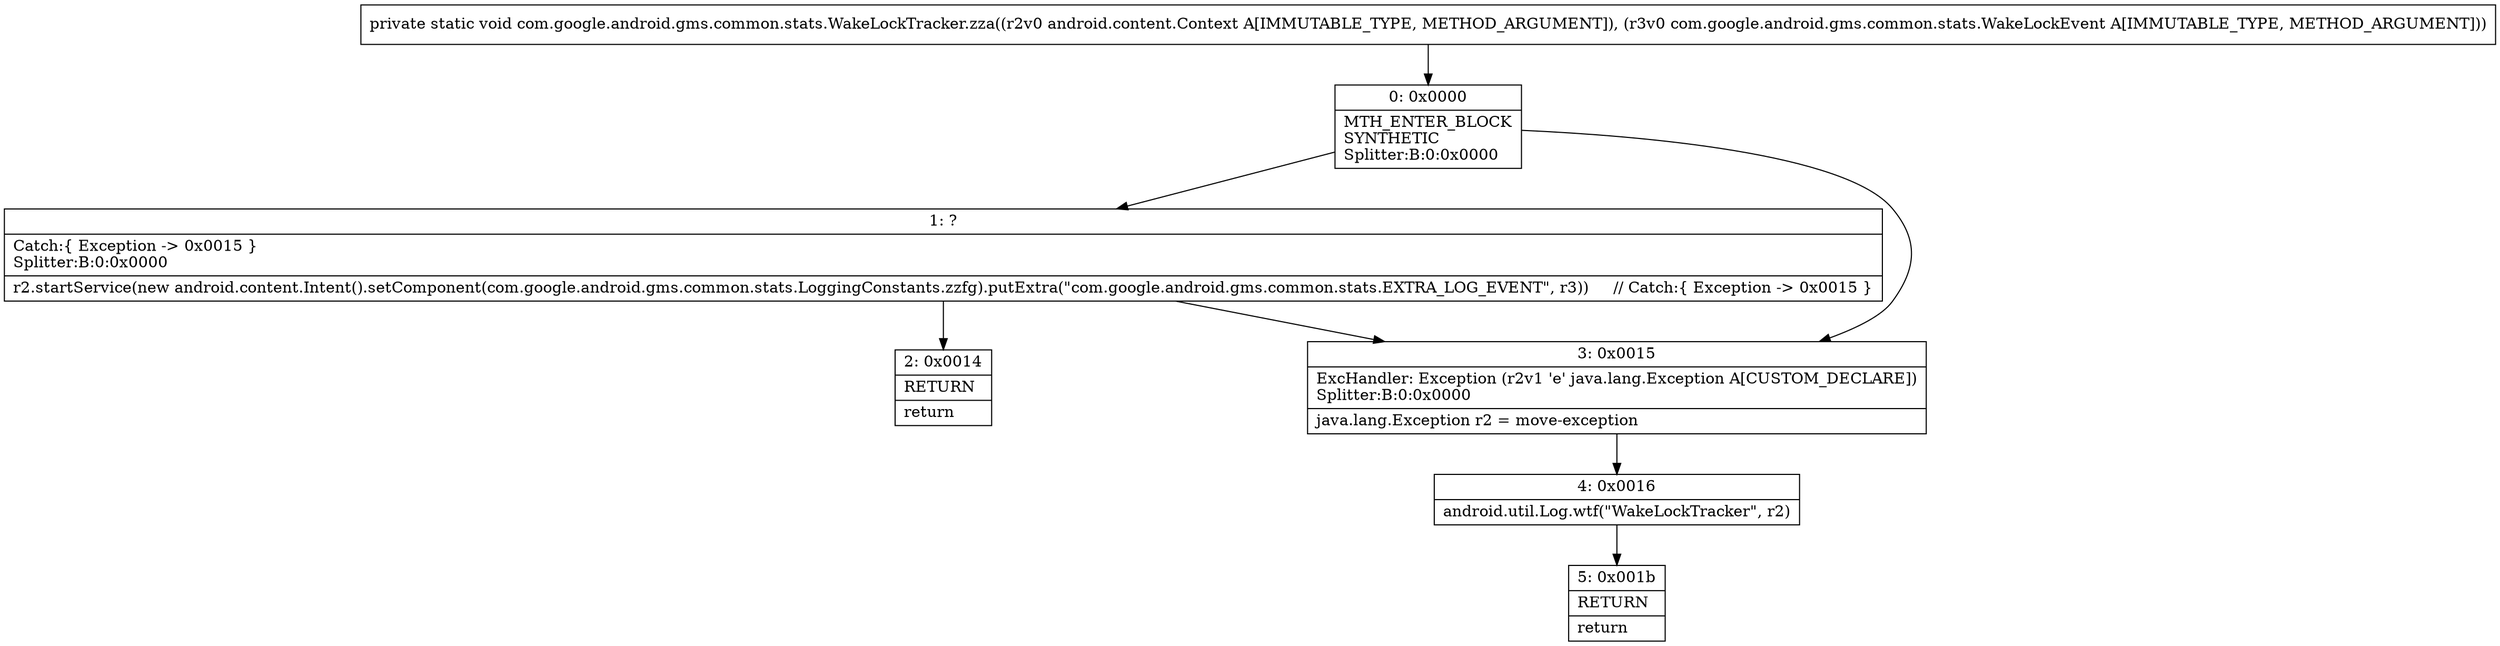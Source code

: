 digraph "CFG forcom.google.android.gms.common.stats.WakeLockTracker.zza(Landroid\/content\/Context;Lcom\/google\/android\/gms\/common\/stats\/WakeLockEvent;)V" {
Node_0 [shape=record,label="{0\:\ 0x0000|MTH_ENTER_BLOCK\lSYNTHETIC\lSplitter:B:0:0x0000\l}"];
Node_1 [shape=record,label="{1\:\ ?|Catch:\{ Exception \-\> 0x0015 \}\lSplitter:B:0:0x0000\l|r2.startService(new android.content.Intent().setComponent(com.google.android.gms.common.stats.LoggingConstants.zzfg).putExtra(\"com.google.android.gms.common.stats.EXTRA_LOG_EVENT\", r3))     \/\/ Catch:\{ Exception \-\> 0x0015 \}\l}"];
Node_2 [shape=record,label="{2\:\ 0x0014|RETURN\l|return\l}"];
Node_3 [shape=record,label="{3\:\ 0x0015|ExcHandler: Exception (r2v1 'e' java.lang.Exception A[CUSTOM_DECLARE])\lSplitter:B:0:0x0000\l|java.lang.Exception r2 = move\-exception\l}"];
Node_4 [shape=record,label="{4\:\ 0x0016|android.util.Log.wtf(\"WakeLockTracker\", r2)\l}"];
Node_5 [shape=record,label="{5\:\ 0x001b|RETURN\l|return\l}"];
MethodNode[shape=record,label="{private static void com.google.android.gms.common.stats.WakeLockTracker.zza((r2v0 android.content.Context A[IMMUTABLE_TYPE, METHOD_ARGUMENT]), (r3v0 com.google.android.gms.common.stats.WakeLockEvent A[IMMUTABLE_TYPE, METHOD_ARGUMENT])) }"];
MethodNode -> Node_0;
Node_0 -> Node_1;
Node_0 -> Node_3;
Node_1 -> Node_2;
Node_1 -> Node_3;
Node_3 -> Node_4;
Node_4 -> Node_5;
}

